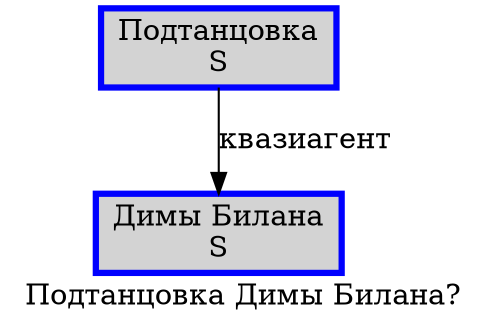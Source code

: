 digraph SENTENCE_3969 {
	graph [label="Подтанцовка Димы Билана?"]
	node [style=filled]
		0 [label="Подтанцовка
S" color=blue fillcolor=lightgray penwidth=3 shape=box]
		1 [label="Димы Билана
S" color=blue fillcolor=lightgray penwidth=3 shape=box]
			0 -> 1 [label="квазиагент"]
}